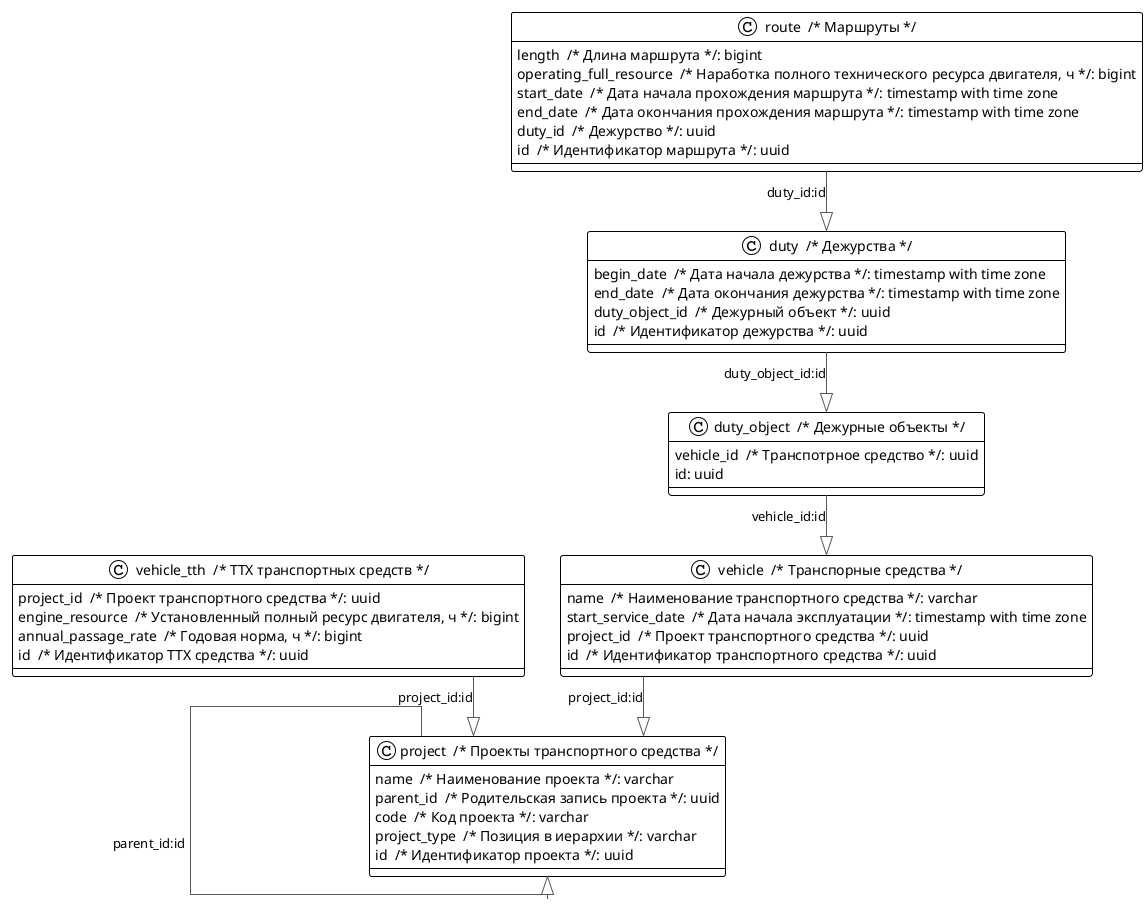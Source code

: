 @startuml

!theme plain
top to bottom direction
skinparam linetype ortho

class node2 as "duty  /* Дежурства */" {
   begin_date  /* Дата начала дежурства */: timestamp with time zone
   end_date  /* Дата окончания дежурства */: timestamp with time zone
   duty_object_id  /* Дежурный объект */: uuid
   id  /* Идентификатор дежурства */: uuid
}
class node1 as "duty_object  /* Дежурные объекты */" {
   vehicle_id  /* Транспотрное средство */: uuid
   id: uuid
}
class node3 as "project  /* Проекты транспортного средства */" {
   name  /* Наименование проекта */: varchar
   parent_id  /* Родительская запись проекта */: uuid
   code  /* Код проекта */: varchar
   project_type  /* Позиция в иерархии */: varchar
   id  /* Идентификатор проекта */: uuid
}
class node4 as "route  /* Маршруты */" {
   length  /* Длина маршрута */: bigint
   operating_full_resource  /* Наработка полного технического ресурса двигателя, ч */: bigint
   start_date  /* Дата начала прохождения маршрута */: timestamp with time zone
   end_date  /* Дата окончания прохождения маршрута */: timestamp with time zone
   duty_id  /* Дежурство */: uuid
   id  /* Идентификатор маршрута */: uuid
}
class node5 as "vehicle  /* Транспорные средства */" {
   name  /* Наименование транспортного средства */: varchar
   start_service_date  /* Дата начала эксплуатации */: timestamp with time zone
   project_id  /* Проект транспортного средства */: uuid
   id  /* Идентификатор транспортного средства */: uuid
}
class node0 as "vehicle_tth  /* ТТХ транспортных средств */" {
   project_id  /* Проект транспортного средства */: uuid
   engine_resource  /* Установленный полный ресурс двигателя, ч */: bigint
   annual_passage_rate  /* Годовая норма, ч */: bigint
   id  /* Идентификатор ТТХ средства */: uuid
}

node2  -[#595959,plain]-^  node1 : "duty_object_id:id"
node1  -[#595959,plain]-^  node5 : "vehicle_id:id"
node3  -[#595959,plain]-^  node3 : "parent_id:id"
node4  -[#595959,plain]-^  node2 : "duty_id:id"
node5  -[#595959,plain]-^  node3 : "project_id:id"
node0  -[#595959,plain]-^  node3 : "project_id:id"
@enduml
